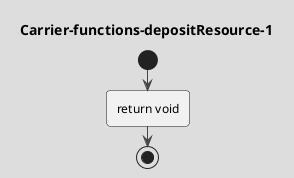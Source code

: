 @startuml Carrier-functions-depositResource-1
!theme toy 
title Carrier-functions-depositResource-1
start

' static void depositResource(RobotController rc, ResourceType type) throws GameActionException {
' int amount = rc.getResourceAmount(type);
' if(amount > 0) {
'     if(rc.canTransferResource(hqLoc, type, amount)) rc.transferResource(hqLoc, type, amount);

:return void; 
stop
@enduml

' :addWell(RobotController rc, WellInfo well)
' :MapLocation me = rc.getLocation();
' while (for (int i = 0; i < MAX_STARTING_WELLS; i++)) 
'     if (rc.readSharedArray(i) == 0) then (true)
'         :rc.writeSharedArray(i, locationToInt(rc, me));
'         :break;
'     else (no)
'     endif
' endwhile


